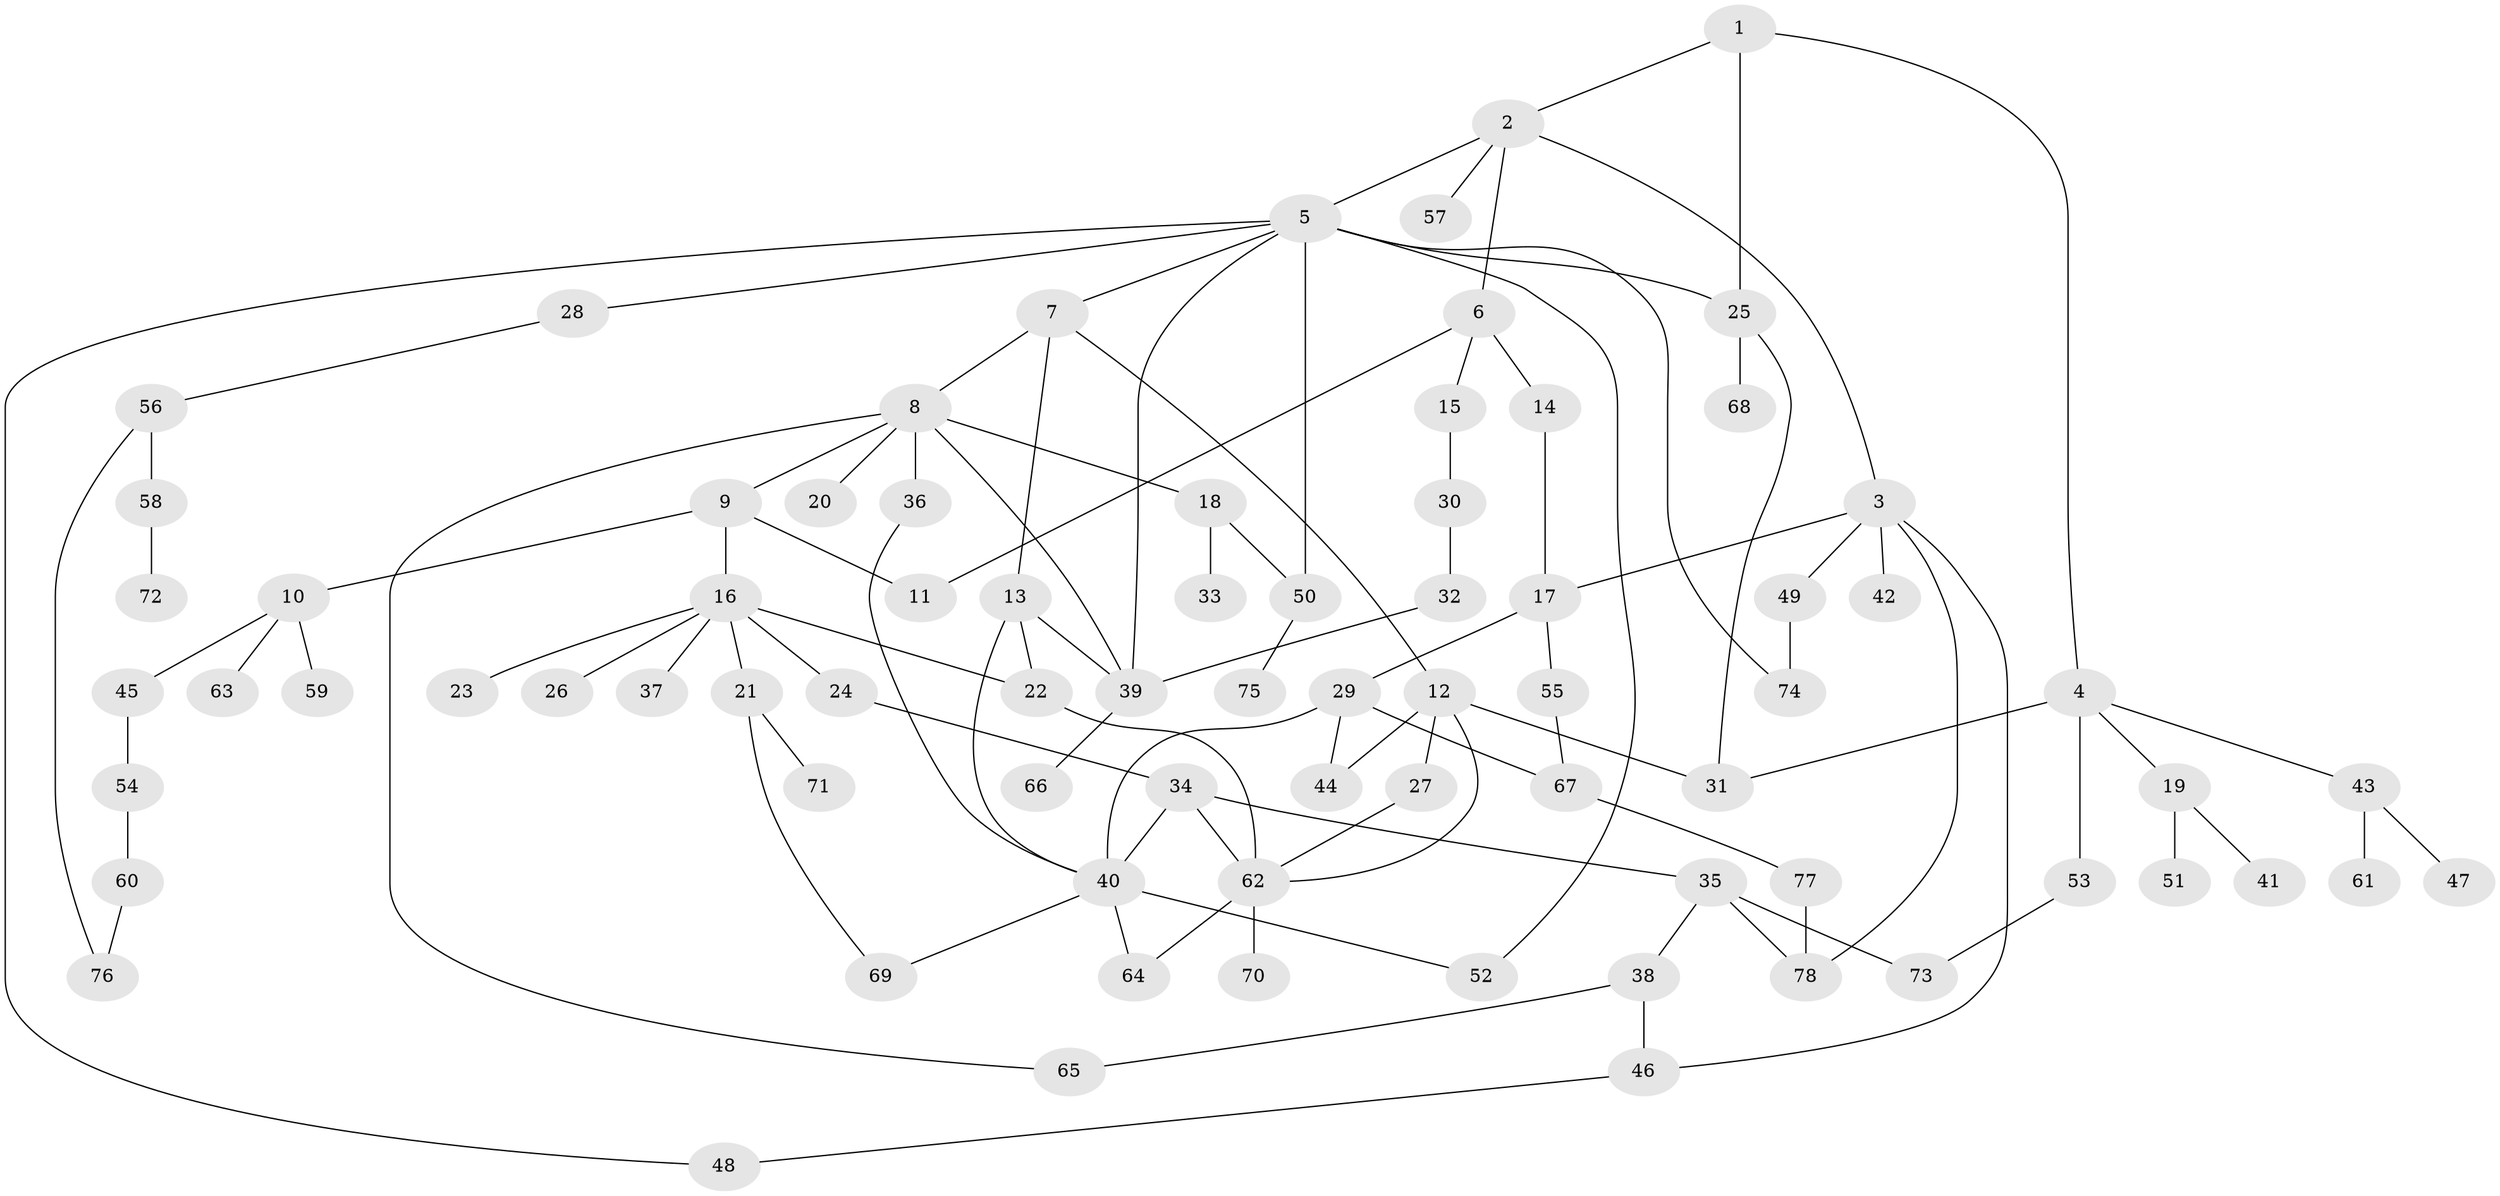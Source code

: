 // coarse degree distribution, {3: 0.09615384615384616, 4: 0.17307692307692307, 6: 0.057692307692307696, 9: 0.057692307692307696, 2: 0.28846153846153844, 8: 0.019230769230769232, 1: 0.2692307692307692, 5: 0.038461538461538464}
// Generated by graph-tools (version 1.1) at 2025/41/03/06/25 10:41:28]
// undirected, 78 vertices, 106 edges
graph export_dot {
graph [start="1"]
  node [color=gray90,style=filled];
  1;
  2;
  3;
  4;
  5;
  6;
  7;
  8;
  9;
  10;
  11;
  12;
  13;
  14;
  15;
  16;
  17;
  18;
  19;
  20;
  21;
  22;
  23;
  24;
  25;
  26;
  27;
  28;
  29;
  30;
  31;
  32;
  33;
  34;
  35;
  36;
  37;
  38;
  39;
  40;
  41;
  42;
  43;
  44;
  45;
  46;
  47;
  48;
  49;
  50;
  51;
  52;
  53;
  54;
  55;
  56;
  57;
  58;
  59;
  60;
  61;
  62;
  63;
  64;
  65;
  66;
  67;
  68;
  69;
  70;
  71;
  72;
  73;
  74;
  75;
  76;
  77;
  78;
  1 -- 2;
  1 -- 4;
  1 -- 25;
  2 -- 3;
  2 -- 5;
  2 -- 6;
  2 -- 57;
  3 -- 42;
  3 -- 46;
  3 -- 49;
  3 -- 78;
  3 -- 17;
  4 -- 19;
  4 -- 31;
  4 -- 43;
  4 -- 53;
  5 -- 7;
  5 -- 28;
  5 -- 48;
  5 -- 50;
  5 -- 39;
  5 -- 52;
  5 -- 74;
  5 -- 25;
  6 -- 14;
  6 -- 15;
  6 -- 11;
  7 -- 8;
  7 -- 12;
  7 -- 13;
  8 -- 9;
  8 -- 18;
  8 -- 20;
  8 -- 36;
  8 -- 65;
  8 -- 39;
  9 -- 10;
  9 -- 11;
  9 -- 16;
  10 -- 45;
  10 -- 59;
  10 -- 63;
  12 -- 27;
  12 -- 44;
  12 -- 62;
  12 -- 31;
  13 -- 22;
  13 -- 40;
  13 -- 39;
  14 -- 17;
  15 -- 30;
  16 -- 21;
  16 -- 23;
  16 -- 24;
  16 -- 26;
  16 -- 37;
  16 -- 22;
  17 -- 29;
  17 -- 55;
  18 -- 33;
  18 -- 50;
  19 -- 41;
  19 -- 51;
  21 -- 71;
  21 -- 69;
  22 -- 62;
  24 -- 34;
  25 -- 68;
  25 -- 31;
  27 -- 62;
  28 -- 56;
  29 -- 40;
  29 -- 44;
  29 -- 67;
  30 -- 32;
  32 -- 39;
  34 -- 35;
  34 -- 40;
  34 -- 62;
  35 -- 38;
  35 -- 73;
  35 -- 78;
  36 -- 40;
  38 -- 46;
  38 -- 65;
  39 -- 66;
  40 -- 52;
  40 -- 64;
  40 -- 69;
  43 -- 47;
  43 -- 61;
  45 -- 54;
  46 -- 48;
  49 -- 74;
  50 -- 75;
  53 -- 73;
  54 -- 60;
  55 -- 67;
  56 -- 58;
  56 -- 76;
  58 -- 72;
  60 -- 76;
  62 -- 70;
  62 -- 64;
  67 -- 77;
  77 -- 78;
}

